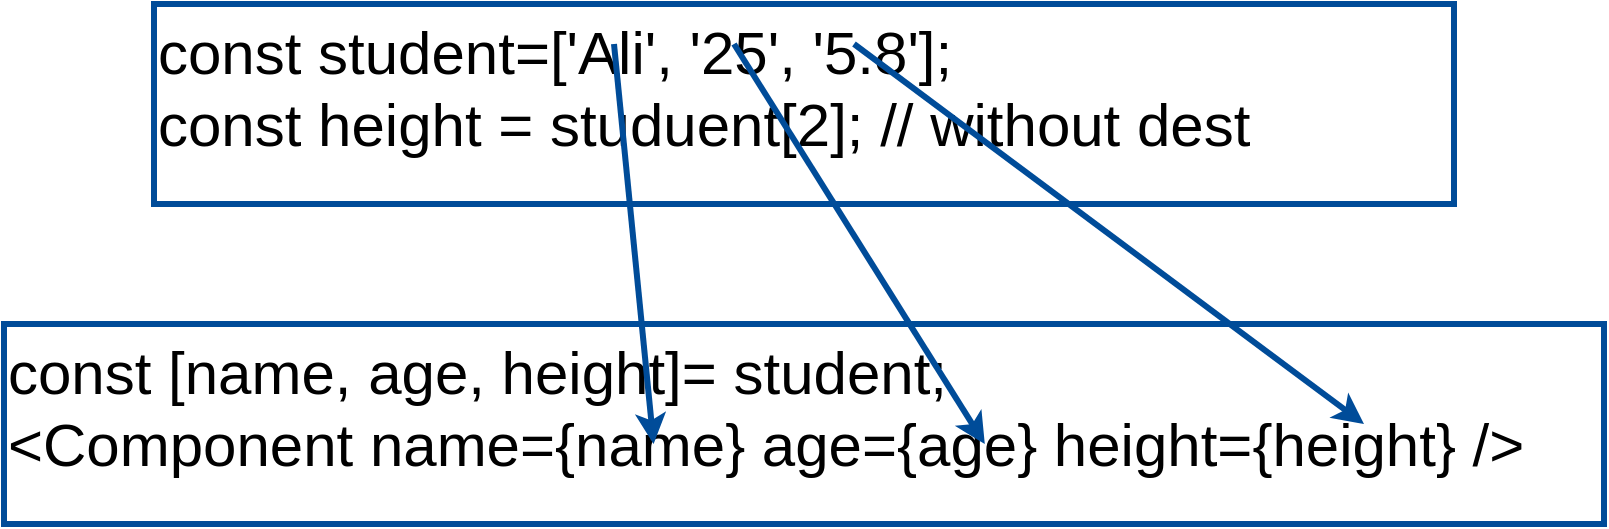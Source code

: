 <mxfile version="20.2.3" type="device"><diagram id="5Tr3V13bDaIrE6JHvPwC" name="Page-1"><mxGraphModel dx="887" dy="568" grid="1" gridSize="10" guides="1" tooltips="1" connect="1" arrows="1" fold="1" page="1" pageScale="1" pageWidth="1169" pageHeight="827" math="0" shadow="0"><root><mxCell id="0"/><mxCell id="1" parent="0"/><mxCell id="KVryHarsNikoOoBPvlJO-1" value="&lt;font style=&quot;font-size: 30px;&quot;&gt;const student=['Ali', '25', '5.8'];&lt;br&gt;const height = studuent[2]; // without dest&lt;br&gt;&lt;/font&gt;" style="rounded=0;whiteSpace=wrap;html=1;verticalAlign=top;align=left;strokeWidth=3;strokeColor=#004C99;" vertex="1" parent="1"><mxGeometry x="110" y="240" width="650" height="100" as="geometry"/></mxCell><mxCell id="KVryHarsNikoOoBPvlJO-3" value="&lt;font style=&quot;font-size: 30px;&quot;&gt;const [name, age, height]= student;&lt;br&gt;&amp;lt;Component name={name} age={age} height={height} /&amp;gt;&lt;br&gt;&lt;/font&gt;" style="rounded=0;whiteSpace=wrap;html=1;verticalAlign=top;align=left;strokeWidth=3;strokeColor=#004C99;" vertex="1" parent="1"><mxGeometry x="35" y="400" width="800" height="100" as="geometry"/></mxCell><mxCell id="KVryHarsNikoOoBPvlJO-6" value="" style="endArrow=classic;html=1;rounded=0;fontSize=30;entryX=0.406;entryY=0.6;entryDx=0;entryDy=0;entryPerimeter=0;strokeWidth=3;strokeColor=#004C99;" edge="1" parent="1" target="KVryHarsNikoOoBPvlJO-3"><mxGeometry width="50" height="50" relative="1" as="geometry"><mxPoint x="340" y="260" as="sourcePoint"/><mxPoint x="390" y="210" as="targetPoint"/></mxGeometry></mxCell><mxCell id="KVryHarsNikoOoBPvlJO-7" value="" style="endArrow=classic;html=1;rounded=0;fontSize=30;entryX=0.613;entryY=0.6;entryDx=0;entryDy=0;entryPerimeter=0;strokeWidth=3;strokeColor=#004C99;" edge="1" parent="1" target="KVryHarsNikoOoBPvlJO-3"><mxGeometry width="50" height="50" relative="1" as="geometry"><mxPoint x="400" y="260" as="sourcePoint"/><mxPoint x="450" y="210" as="targetPoint"/></mxGeometry></mxCell><mxCell id="KVryHarsNikoOoBPvlJO-8" value="" style="endArrow=classic;html=1;rounded=0;fontSize=30;entryX=0.85;entryY=0.5;entryDx=0;entryDy=0;entryPerimeter=0;strokeWidth=3;strokeColor=#004C99;" edge="1" parent="1" target="KVryHarsNikoOoBPvlJO-3"><mxGeometry width="50" height="50" relative="1" as="geometry"><mxPoint x="460" y="260" as="sourcePoint"/><mxPoint x="580" y="390" as="targetPoint"/></mxGeometry></mxCell></root></mxGraphModel></diagram></mxfile>